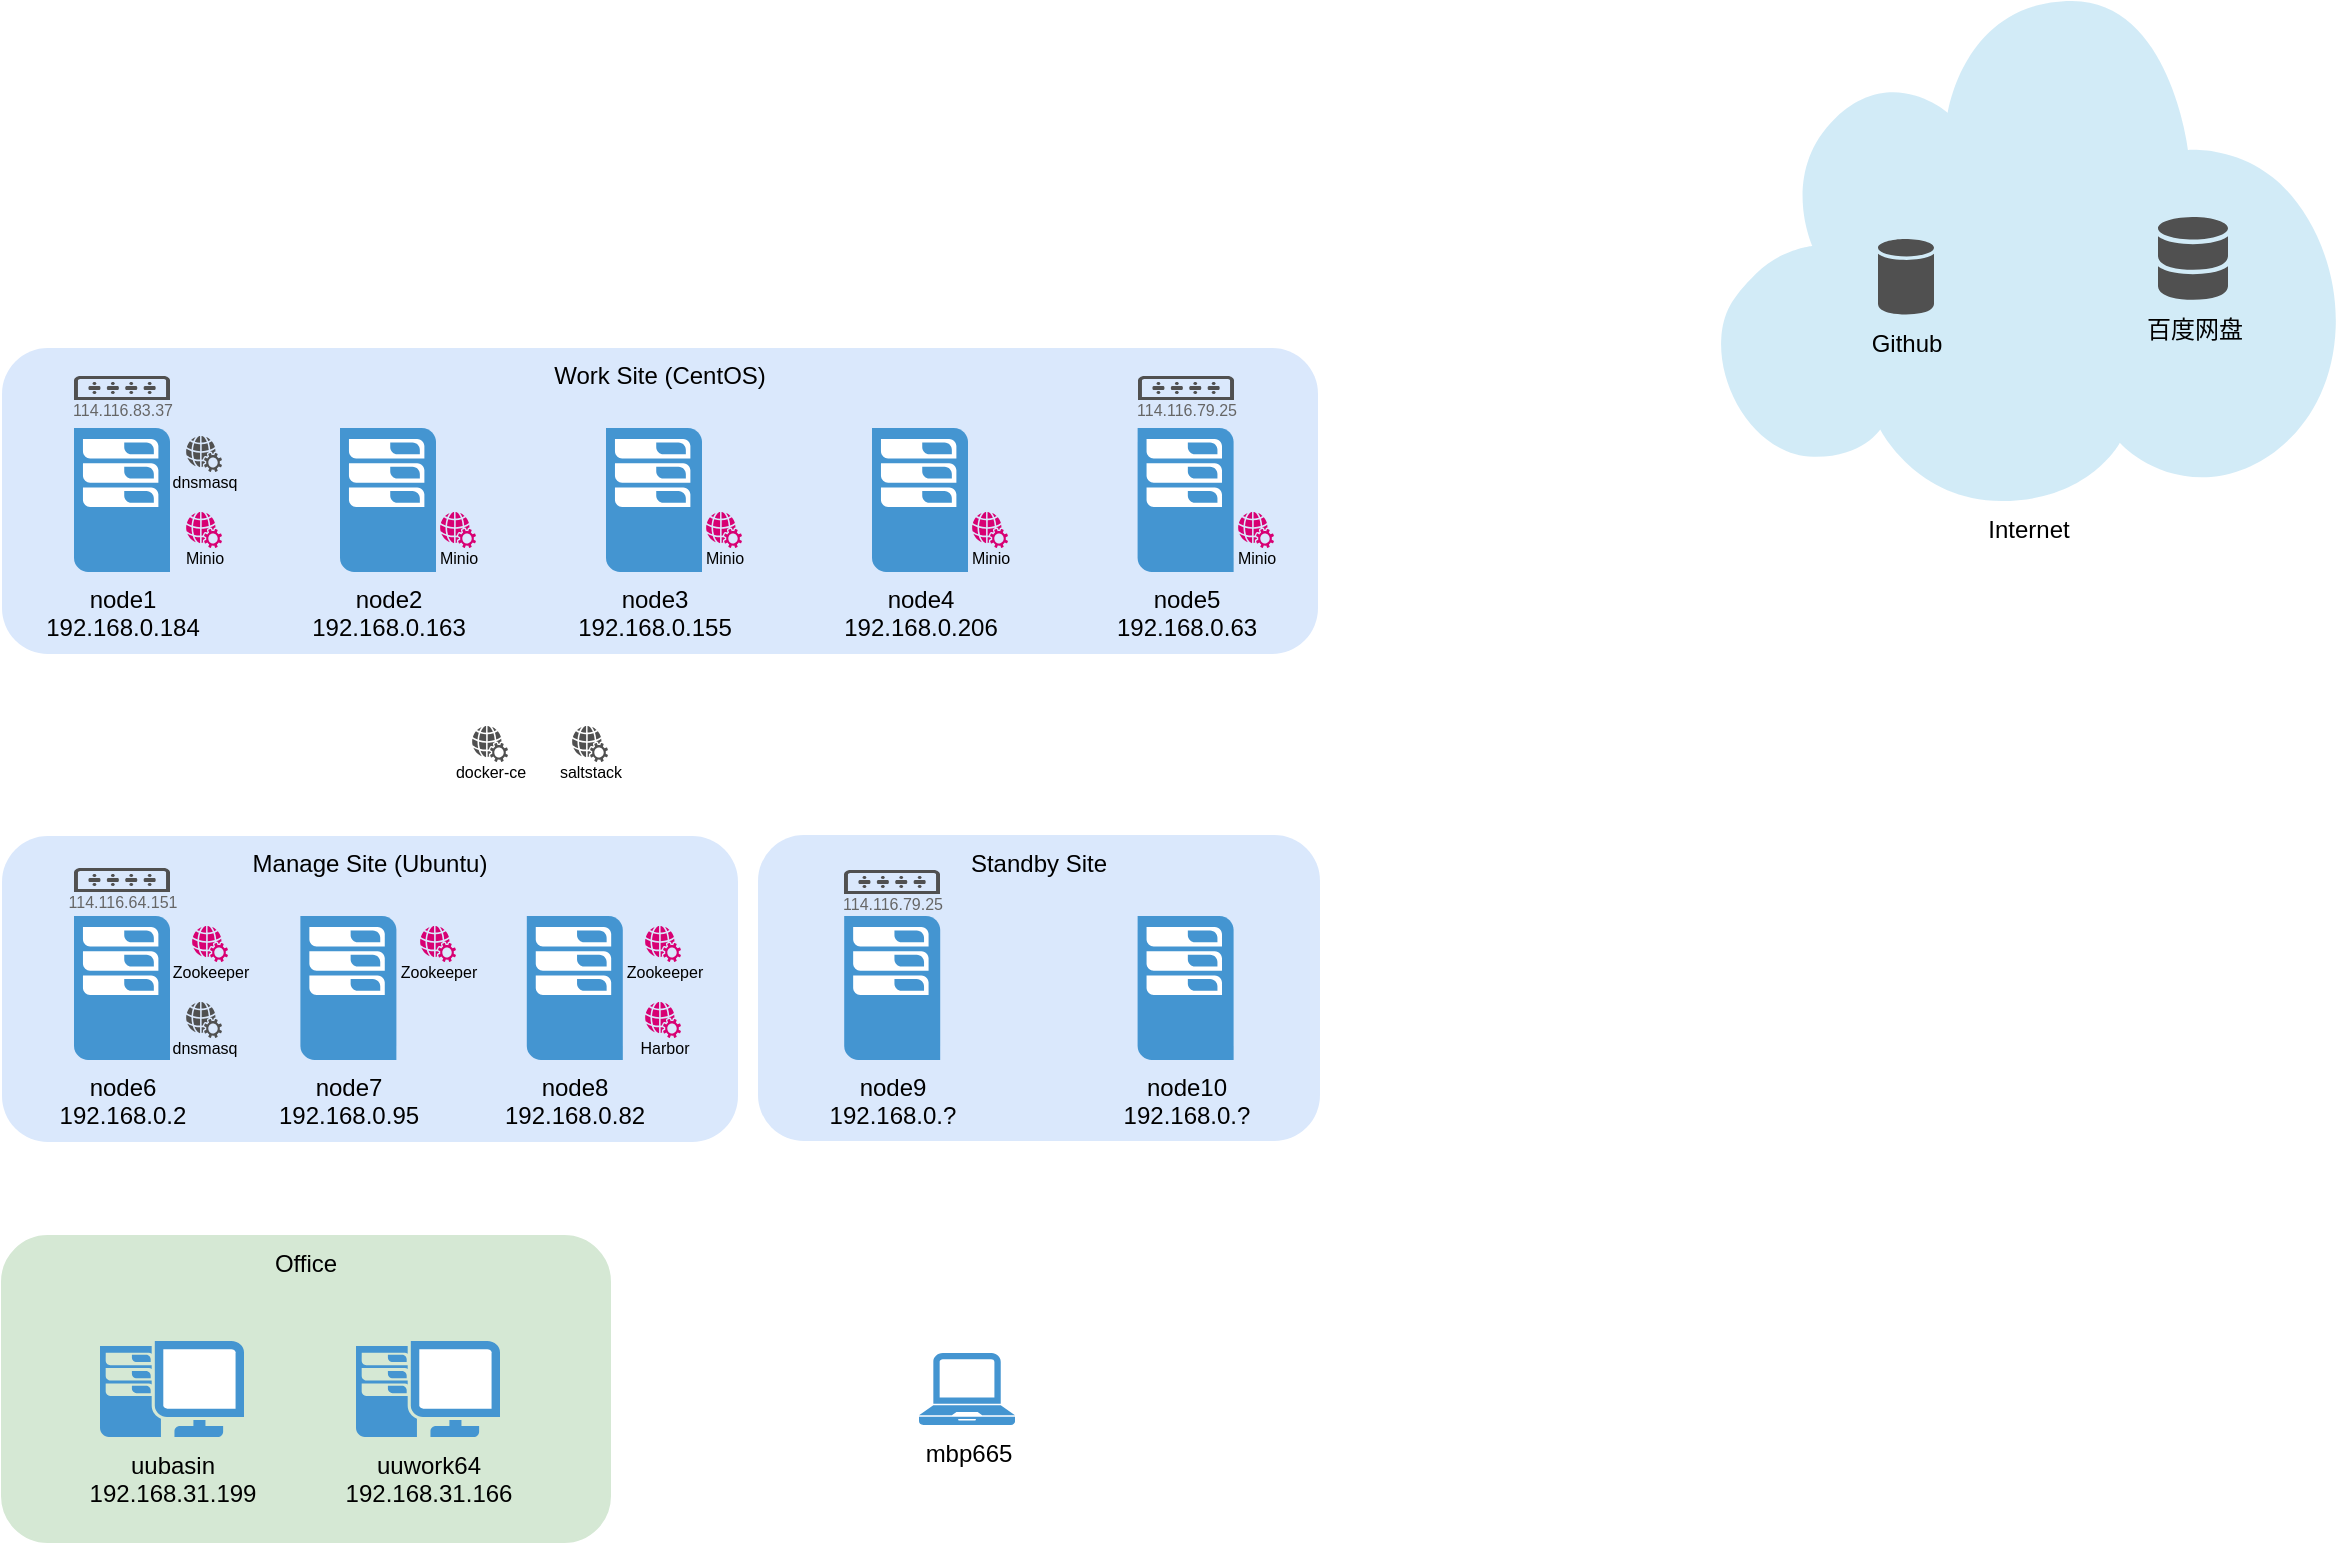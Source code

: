 <mxfile version="10.7.5" type="github"><diagram name="Page-1" id="197159a0-c6a4-9194-75a8-e4174976684c"><mxGraphModel dx="904" dy="595" grid="1" gridSize="10" guides="1" tooltips="1" connect="1" arrows="1" fold="1" page="1" pageScale="1.5" pageWidth="1169" pageHeight="826" background="none" math="0" shadow="0"><root><mxCell id="0" style=";html=1;"/><mxCell id="1" style=";html=1;" parent="0"/><mxCell id="K_edeA5GDWWG3DCOh0FG-24" value="Office" style="whiteSpace=wrap;html=1;fillColor=#d5e8d4;fontSize=12;strokeColor=#D5E8D4;verticalAlign=top;rounded=1;" parent="1" vertex="1"><mxGeometry x="252" y="690" width="304" height="153" as="geometry"/></mxCell><mxCell id="K_edeA5GDWWG3DCOh0FG-23" value="Standby Site" style="whiteSpace=wrap;html=1;fillColor=#dae8fc;fontSize=12;strokeColor=none;verticalAlign=top;rounded=1;" parent="1" vertex="1"><mxGeometry x="630" y="489.5" width="281" height="153" as="geometry"/></mxCell><mxCell id="K_edeA5GDWWG3DCOh0FG-22" value="Manage Site (Ubuntu)" style="whiteSpace=wrap;html=1;fillColor=#dae8fc;fontSize=12;strokeColor=none;verticalAlign=top;rounded=1;" parent="1" vertex="1"><mxGeometry x="252" y="490" width="368" height="153" as="geometry"/></mxCell><mxCell id="1257a543d1cacc4b-43" value="Work Site (CentOS)" style="whiteSpace=wrap;html=1;fillColor=#dae8fc;fontSize=12;strokeColor=none;verticalAlign=top;rounded=1;glass=0;shadow=0;comic=0;" parent="1" vertex="1"><mxGeometry x="252" y="246" width="658" height="153" as="geometry"/></mxCell><mxCell id="K_edeA5GDWWG3DCOh0FG-1" value="node1&lt;br&gt;192.168.0.184&lt;br&gt;" style="pointerEvents=1;shadow=0;dashed=0;html=1;strokeColor=none;fillColor=#4495D1;labelPosition=center;verticalLabelPosition=bottom;verticalAlign=top;align=center;outlineConnect=0;shape=mxgraph.veeam.2d.esx_esxi;" parent="1" vertex="1"><mxGeometry x="288" y="286" width="48" height="72" as="geometry"/></mxCell><mxCell id="K_edeA5GDWWG3DCOh0FG-2" value="node2&lt;br&gt;192.168.0.163&lt;br&gt;" style="pointerEvents=1;shadow=0;dashed=0;html=1;strokeColor=none;fillColor=#4495D1;labelPosition=center;verticalLabelPosition=bottom;verticalAlign=top;align=center;outlineConnect=0;shape=mxgraph.veeam.2d.esx_esxi;" parent="1" vertex="1"><mxGeometry x="421" y="286" width="48" height="72" as="geometry"/></mxCell><mxCell id="K_edeA5GDWWG3DCOh0FG-4" value="node3&lt;br&gt;192.168.0.155&lt;br&gt;" style="pointerEvents=1;shadow=0;dashed=0;html=1;strokeColor=none;fillColor=#4495D1;labelPosition=center;verticalLabelPosition=bottom;verticalAlign=top;align=center;outlineConnect=0;shape=mxgraph.veeam.2d.esx_esxi;" parent="1" vertex="1"><mxGeometry x="554" y="286" width="48" height="72" as="geometry"/></mxCell><mxCell id="K_edeA5GDWWG3DCOh0FG-6" value="node4&lt;br&gt;192.168.0.206&lt;br&gt;" style="pointerEvents=1;shadow=0;dashed=0;html=1;strokeColor=none;fillColor=#4495D1;labelPosition=center;verticalLabelPosition=bottom;verticalAlign=top;align=center;outlineConnect=0;shape=mxgraph.veeam.2d.esx_esxi;" parent="1" vertex="1"><mxGeometry x="687" y="286" width="48" height="72" as="geometry"/></mxCell><mxCell id="K_edeA5GDWWG3DCOh0FG-8" value="node5&lt;br&gt;192.168.0.63&lt;br&gt;" style="pointerEvents=1;shadow=0;dashed=0;html=1;strokeColor=none;fillColor=#4495D1;labelPosition=center;verticalLabelPosition=bottom;verticalAlign=top;align=center;outlineConnect=0;shape=mxgraph.veeam.2d.esx_esxi;" parent="1" vertex="1"><mxGeometry x="819.8" y="286" width="48" height="72" as="geometry"/></mxCell><mxCell id="K_edeA5GDWWG3DCOh0FG-11" value="node6&lt;br&gt;192.168.0.2&lt;br&gt;" style="pointerEvents=1;shadow=0;dashed=0;html=1;strokeColor=none;fillColor=#4495D1;labelPosition=center;verticalLabelPosition=bottom;verticalAlign=top;align=center;outlineConnect=0;shape=mxgraph.veeam.2d.esx_esxi;" parent="1" vertex="1"><mxGeometry x="288" y="530" width="48" height="72" as="geometry"/></mxCell><mxCell id="K_edeA5GDWWG3DCOh0FG-13" value="node7&lt;br&gt;192.168.0.95&lt;br&gt;" style="pointerEvents=1;shadow=0;dashed=0;html=1;strokeColor=none;fillColor=#4495D1;labelPosition=center;verticalLabelPosition=bottom;verticalAlign=top;align=center;outlineConnect=0;shape=mxgraph.veeam.2d.esx_esxi;" parent="1" vertex="1"><mxGeometry x="401.2" y="530" width="48" height="72" as="geometry"/></mxCell><mxCell id="K_edeA5GDWWG3DCOh0FG-15" value="node8&lt;br&gt;192.168.0.82&lt;br&gt;" style="pointerEvents=1;shadow=0;dashed=0;html=1;strokeColor=none;fillColor=#4495D1;labelPosition=center;verticalLabelPosition=bottom;verticalAlign=top;align=center;outlineConnect=0;shape=mxgraph.veeam.2d.esx_esxi;" parent="1" vertex="1"><mxGeometry x="514.4" y="530" width="48" height="72" as="geometry"/></mxCell><mxCell id="K_edeA5GDWWG3DCOh0FG-17" value="node9&lt;br&gt;192.168.0.?&lt;br&gt;" style="pointerEvents=1;shadow=0;dashed=0;html=1;strokeColor=none;fillColor=#4495D1;labelPosition=center;verticalLabelPosition=bottom;verticalAlign=top;align=center;outlineConnect=0;shape=mxgraph.veeam.2d.esx_esxi;" parent="1" vertex="1"><mxGeometry x="673.1" y="530" width="48" height="72" as="geometry"/></mxCell><mxCell id="K_edeA5GDWWG3DCOh0FG-18" value="node10&lt;br&gt;192.168.0.?&lt;br&gt;" style="pointerEvents=1;shadow=0;dashed=0;html=1;strokeColor=none;fillColor=#4495D1;labelPosition=center;verticalLabelPosition=bottom;verticalAlign=top;align=center;outlineConnect=0;shape=mxgraph.veeam.2d.esx_esxi;" parent="1" vertex="1"><mxGeometry x="819.8" y="530" width="48" height="72" as="geometry"/></mxCell><mxCell id="K_edeA5GDWWG3DCOh0FG-19" value="uubasin&lt;br&gt;192.168.31.199&lt;br&gt;" style="pointerEvents=1;shadow=0;dashed=0;html=1;strokeColor=none;fillColor=#4495D1;labelPosition=center;verticalLabelPosition=bottom;verticalAlign=top;align=center;outlineConnect=0;shape=mxgraph.veeam.2d.workstation;" parent="1" vertex="1"><mxGeometry x="301" y="742.5" width="72" height="48" as="geometry"/></mxCell><mxCell id="K_edeA5GDWWG3DCOh0FG-20" value="uuwork64&lt;br&gt;192.168.31.166&lt;br&gt;" style="pointerEvents=1;shadow=0;dashed=0;html=1;strokeColor=none;fillColor=#4495D1;labelPosition=center;verticalLabelPosition=bottom;verticalAlign=top;align=center;outlineConnect=0;shape=mxgraph.veeam.2d.workstation;" parent="1" vertex="1"><mxGeometry x="429" y="742.5" width="72" height="48" as="geometry"/></mxCell><mxCell id="K_edeA5GDWWG3DCOh0FG-21" value="mbp665" style="pointerEvents=1;shadow=0;dashed=0;html=1;strokeColor=none;fillColor=#4495D1;labelPosition=center;verticalLabelPosition=bottom;verticalAlign=top;align=center;outlineConnect=0;shape=mxgraph.veeam.laptop;" parent="1" vertex="1"><mxGeometry x="710.5" y="748.5" width="48" height="36" as="geometry"/></mxCell><mxCell id="K_edeA5GDWWG3DCOh0FG-25" value="Internet" style="shadow=0;dashed=0;html=1;strokeColor=none;fillColor=#4495D1;labelPosition=center;verticalLabelPosition=bottom;verticalAlign=top;align=center;outlineConnect=0;shape=mxgraph.veeam.2d.cloud;" parent="1" vertex="1"><mxGeometry x="1110" y="72.5" width="310" height="250" as="geometry"/></mxCell><mxCell id="K_edeA5GDWWG3DCOh0FG-26" value="Github" style="shadow=0;dashed=0;html=1;strokeColor=none;fillColor=#505050;labelPosition=center;verticalLabelPosition=bottom;verticalAlign=top;outlineConnect=0;align=center;shape=mxgraph.office.databases.database;" parent="1" vertex="1"><mxGeometry x="1190" y="191.5" width="28" height="38" as="geometry"/></mxCell><mxCell id="K_edeA5GDWWG3DCOh0FG-28" value="百度网盘" style="shadow=0;dashed=0;html=1;strokeColor=none;fillColor=#505050;labelPosition=center;verticalLabelPosition=bottom;verticalAlign=top;outlineConnect=0;align=center;shape=mxgraph.office.databases.database_mini_2;" parent="1" vertex="1"><mxGeometry x="1330" y="180.5" width="35" height="42" as="geometry"/></mxCell><mxCell id="K_edeA5GDWWG3DCOh0FG-30" value="docker-ce" style="pointerEvents=1;shadow=0;dashed=0;html=1;strokeColor=none;fillColor=#505050;labelPosition=center;verticalLabelPosition=bottom;verticalAlign=top;outlineConnect=0;align=center;shape=mxgraph.office.concepts.web_services;rounded=1;glass=0;comic=0;fontSize=8;spacingTop=-6;" parent="1" vertex="1"><mxGeometry x="487" y="435" width="18" height="18" as="geometry"/></mxCell><mxCell id="K_edeA5GDWWG3DCOh0FG-31" value="saltstack" style="pointerEvents=1;shadow=0;dashed=0;html=1;strokeColor=none;fillColor=#505050;labelPosition=center;verticalLabelPosition=bottom;verticalAlign=top;outlineConnect=0;align=center;shape=mxgraph.office.concepts.web_services;rounded=1;glass=0;comic=0;fontSize=8;spacingTop=-6;" parent="1" vertex="1"><mxGeometry x="537" y="435" width="18" height="18" as="geometry"/></mxCell><mxCell id="K_edeA5GDWWG3DCOh0FG-32" value="dnsmasq" style="pointerEvents=1;shadow=0;dashed=0;html=1;strokeColor=none;fillColor=#505050;labelPosition=center;verticalLabelPosition=bottom;verticalAlign=top;outlineConnect=0;align=center;shape=mxgraph.office.concepts.web_services;rounded=1;glass=0;comic=0;fontSize=8;spacingTop=-6;" parent="1" vertex="1"><mxGeometry x="344" y="290" width="18" height="18" as="geometry"/></mxCell><mxCell id="K_edeA5GDWWG3DCOh0FG-33" value="Harbor&lt;br style=&quot;font-size: 8px;&quot;&gt;&lt;br style=&quot;font-size: 8px;&quot;&gt;" style="pointerEvents=1;shadow=0;dashed=0;html=1;strokeColor=none;fillColor=#d80073;labelPosition=center;verticalLabelPosition=bottom;verticalAlign=top;outlineConnect=0;align=center;shape=mxgraph.office.concepts.web_services;rounded=1;glass=0;comic=0;fontColor=#000000;fontSize=8;spacingTop=-6;" parent="1" vertex="1"><mxGeometry x="573.5" y="573" width="18" height="18" as="geometry"/></mxCell><mxCell id="K_edeA5GDWWG3DCOh0FG-46" value="Zookeeper&lt;br style=&quot;font-size: 8px&quot;&gt;" style="pointerEvents=1;shadow=0;dashed=0;html=1;strokeColor=none;fillColor=#d80073;labelPosition=center;verticalLabelPosition=bottom;verticalAlign=top;outlineConnect=0;align=center;shape=mxgraph.office.concepts.web_services;rounded=1;glass=0;comic=0;fontColor=#000000;fontSize=8;spacingTop=-6;" parent="1" vertex="1"><mxGeometry x="573.5" y="535" width="18" height="18" as="geometry"/></mxCell><mxCell id="K_edeA5GDWWG3DCOh0FG-47" value="Zookeeper&lt;br style=&quot;font-size: 8px&quot;&gt;" style="pointerEvents=1;shadow=0;dashed=0;html=1;strokeColor=none;fillColor=#d80073;labelPosition=center;verticalLabelPosition=bottom;verticalAlign=top;outlineConnect=0;align=center;shape=mxgraph.office.concepts.web_services;rounded=1;glass=0;comic=0;fontColor=#000000;fontSize=8;spacingTop=-6;" parent="1" vertex="1"><mxGeometry x="461" y="535" width="18" height="18" as="geometry"/></mxCell><mxCell id="K_edeA5GDWWG3DCOh0FG-48" value="Zookeeper&lt;br style=&quot;font-size: 8px&quot;&gt;" style="pointerEvents=1;shadow=0;dashed=0;html=1;strokeColor=none;fillColor=#d80073;labelPosition=center;verticalLabelPosition=bottom;verticalAlign=top;outlineConnect=0;align=center;shape=mxgraph.office.concepts.web_services;rounded=1;glass=0;comic=0;fontColor=#000000;fontSize=8;spacingTop=-6;" parent="1" vertex="1"><mxGeometry x="347" y="535" width="18" height="18" as="geometry"/></mxCell><mxCell id="K_edeA5GDWWG3DCOh0FG-49" value="dnsmasq" style="pointerEvents=1;shadow=0;dashed=0;html=1;strokeColor=none;fillColor=#505050;labelPosition=center;verticalLabelPosition=bottom;verticalAlign=top;outlineConnect=0;align=center;shape=mxgraph.office.concepts.web_services;rounded=1;glass=0;comic=0;fontSize=8;spacingTop=-6;" parent="1" vertex="1"><mxGeometry x="344" y="573" width="18" height="18" as="geometry"/></mxCell><mxCell id="K_edeA5GDWWG3DCOh0FG-50" value="114.116.83.37" style="pointerEvents=1;shadow=0;dashed=0;html=1;strokeColor=none;fillColor=#505050;labelPosition=center;verticalLabelPosition=bottom;verticalAlign=top;outlineConnect=0;align=center;shape=mxgraph.office.devices.switch;rounded=1;glass=0;comic=0;fontSize=8;fontColor=#666666;spacingTop=-6;" parent="1" vertex="1"><mxGeometry x="288" y="260" width="48" height="12" as="geometry"/></mxCell><mxCell id="K_edeA5GDWWG3DCOh0FG-51" value="114.116.79.25" style="pointerEvents=1;shadow=0;dashed=0;html=1;strokeColor=none;fillColor=#505050;labelPosition=center;verticalLabelPosition=bottom;verticalAlign=top;outlineConnect=0;align=center;shape=mxgraph.office.devices.switch;rounded=1;glass=0;comic=0;fontSize=8;fontColor=#666666;spacingTop=-6;" parent="1" vertex="1"><mxGeometry x="820" y="260" width="48" height="12" as="geometry"/></mxCell><mxCell id="K_edeA5GDWWG3DCOh0FG-52" value="114.116.64.151" style="pointerEvents=1;shadow=0;dashed=0;html=1;strokeColor=none;fillColor=#505050;labelPosition=center;verticalLabelPosition=bottom;verticalAlign=top;outlineConnect=0;align=center;shape=mxgraph.office.devices.switch;rounded=1;glass=0;comic=0;fontSize=8;fontColor=#666666;spacingTop=-6;" parent="1" vertex="1"><mxGeometry x="288" y="506" width="48" height="12" as="geometry"/></mxCell><mxCell id="K_edeA5GDWWG3DCOh0FG-53" value="114.116.79.25" style="pointerEvents=1;shadow=0;dashed=0;html=1;strokeColor=none;fillColor=#505050;labelPosition=center;verticalLabelPosition=bottom;verticalAlign=top;outlineConnect=0;align=center;shape=mxgraph.office.devices.switch;rounded=1;glass=0;comic=0;fontSize=8;fontColor=#666666;spacingTop=-6;" parent="1" vertex="1"><mxGeometry x="673" y="507" width="48" height="12" as="geometry"/></mxCell><mxCell id="v8p0nYmG4P_f_9ngwWHH-1" value="Minio&lt;br style=&quot;font-size: 8px&quot;&gt;" style="pointerEvents=1;shadow=0;dashed=0;html=1;strokeColor=none;fillColor=#d80073;labelPosition=center;verticalLabelPosition=bottom;verticalAlign=top;outlineConnect=0;align=center;shape=mxgraph.office.concepts.web_services;rounded=1;glass=0;comic=0;fontColor=#000000;fontSize=8;spacingTop=-6;" vertex="1" parent="1"><mxGeometry x="604" y="328" width="18" height="18" as="geometry"/></mxCell><mxCell id="v8p0nYmG4P_f_9ngwWHH-2" value="Minio&lt;br style=&quot;font-size: 8px&quot;&gt;" style="pointerEvents=1;shadow=0;dashed=0;html=1;strokeColor=none;fillColor=#d80073;labelPosition=center;verticalLabelPosition=bottom;verticalAlign=top;outlineConnect=0;align=center;shape=mxgraph.office.concepts.web_services;rounded=1;glass=0;comic=0;fontColor=#000000;fontSize=8;spacingTop=-6;" vertex="1" parent="1"><mxGeometry x="471" y="328" width="18" height="18" as="geometry"/></mxCell><mxCell id="v8p0nYmG4P_f_9ngwWHH-3" value="Minio&lt;br style=&quot;font-size: 8px&quot;&gt;" style="pointerEvents=1;shadow=0;dashed=0;html=1;strokeColor=none;fillColor=#d80073;labelPosition=center;verticalLabelPosition=bottom;verticalAlign=top;outlineConnect=0;align=center;shape=mxgraph.office.concepts.web_services;rounded=1;glass=0;comic=0;fontColor=#000000;fontSize=8;spacingTop=-6;" vertex="1" parent="1"><mxGeometry x="870" y="328" width="18" height="18" as="geometry"/></mxCell><mxCell id="v8p0nYmG4P_f_9ngwWHH-4" value="Minio&lt;br style=&quot;font-size: 8px&quot;&gt;" style="pointerEvents=1;shadow=0;dashed=0;html=1;strokeColor=none;fillColor=#d80073;labelPosition=center;verticalLabelPosition=bottom;verticalAlign=top;outlineConnect=0;align=center;shape=mxgraph.office.concepts.web_services;rounded=1;glass=0;comic=0;fontColor=#000000;fontSize=8;spacingTop=-6;" vertex="1" parent="1"><mxGeometry x="737" y="328" width="18" height="18" as="geometry"/></mxCell><mxCell id="v8p0nYmG4P_f_9ngwWHH-5" value="Minio&lt;br style=&quot;font-size: 8px&quot;&gt;" style="pointerEvents=1;shadow=0;dashed=0;html=1;strokeColor=none;fillColor=#d80073;labelPosition=center;verticalLabelPosition=bottom;verticalAlign=top;outlineConnect=0;align=center;shape=mxgraph.office.concepts.web_services;rounded=1;glass=0;comic=0;fontColor=#000000;fontSize=8;spacingTop=-6;" vertex="1" parent="1"><mxGeometry x="344" y="328" width="18" height="18" as="geometry"/></mxCell></root></mxGraphModel></diagram></mxfile>